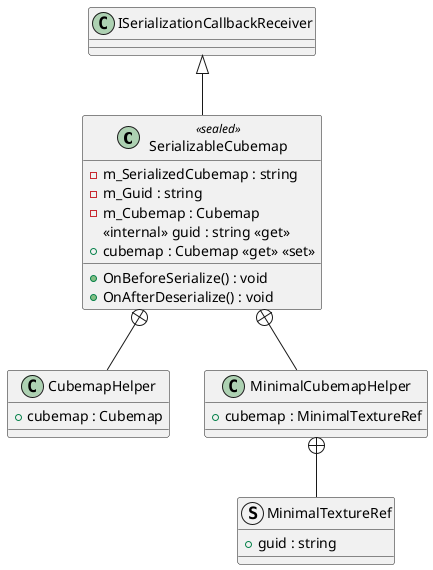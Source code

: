@startuml
class SerializableCubemap <<sealed>> {
    - m_SerializedCubemap : string
    - m_Guid : string
    - m_Cubemap : Cubemap
    <<internal>> guid : string <<get>>
    + cubemap : Cubemap <<get>> <<set>>
    + OnBeforeSerialize() : void
    + OnAfterDeserialize() : void
}
class CubemapHelper {
    + cubemap : Cubemap
}
class MinimalCubemapHelper {
    + cubemap : MinimalTextureRef
}
struct MinimalTextureRef {
    + guid : string
}
ISerializationCallbackReceiver <|-- SerializableCubemap
SerializableCubemap +-- CubemapHelper
SerializableCubemap +-- MinimalCubemapHelper
MinimalCubemapHelper +-- MinimalTextureRef
@enduml
